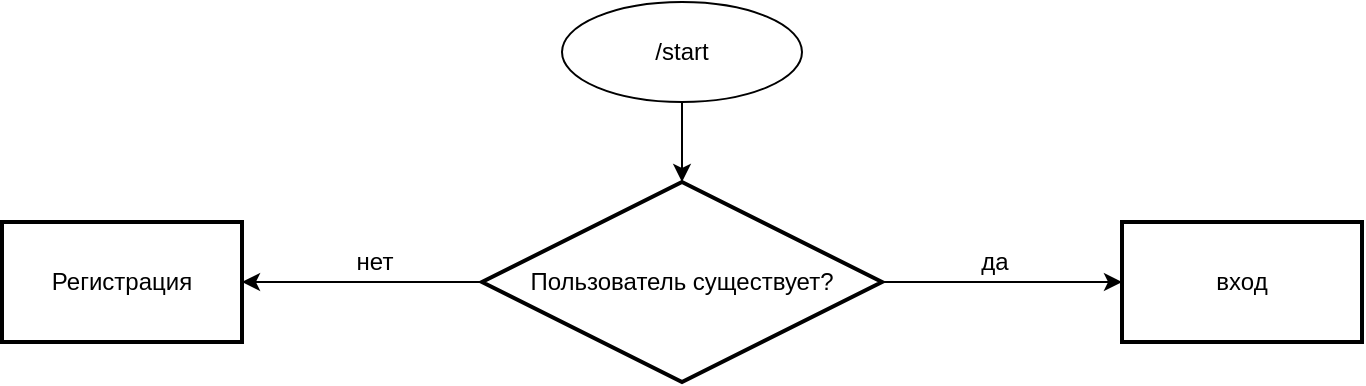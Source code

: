 <mxfile version="21.1.7" type="github">
  <diagram name="Страница 1" id="9_9qG0jCb3RKXHYtUwnJ">
    <mxGraphModel dx="1674" dy="764" grid="1" gridSize="10" guides="1" tooltips="1" connect="1" arrows="1" fold="1" page="1" pageScale="1" pageWidth="827" pageHeight="1169" math="0" shadow="0">
      <root>
        <mxCell id="0" />
        <mxCell id="1" parent="0" />
        <mxCell id="6GkrKODSUQzgFFRLCkmV-3" value="" style="edgeStyle=orthogonalEdgeStyle;rounded=0;orthogonalLoop=1;jettySize=auto;html=1;" edge="1" parent="1" source="6GkrKODSUQzgFFRLCkmV-1" target="6GkrKODSUQzgFFRLCkmV-2">
          <mxGeometry relative="1" as="geometry" />
        </mxCell>
        <mxCell id="6GkrKODSUQzgFFRLCkmV-1" value="/start" style="ellipse;whiteSpace=wrap;html=1;" vertex="1" parent="1">
          <mxGeometry x="344" y="30" width="120" height="50" as="geometry" />
        </mxCell>
        <mxCell id="6GkrKODSUQzgFFRLCkmV-5" value="" style="edgeStyle=orthogonalEdgeStyle;rounded=0;orthogonalLoop=1;jettySize=auto;html=1;" edge="1" parent="1" source="6GkrKODSUQzgFFRLCkmV-2" target="6GkrKODSUQzgFFRLCkmV-4">
          <mxGeometry relative="1" as="geometry" />
        </mxCell>
        <mxCell id="6GkrKODSUQzgFFRLCkmV-8" value="" style="edgeStyle=orthogonalEdgeStyle;rounded=0;orthogonalLoop=1;jettySize=auto;html=1;" edge="1" parent="1" source="6GkrKODSUQzgFFRLCkmV-2" target="6GkrKODSUQzgFFRLCkmV-7">
          <mxGeometry relative="1" as="geometry" />
        </mxCell>
        <mxCell id="6GkrKODSUQzgFFRLCkmV-2" value="Пользователь существует?" style="strokeWidth=2;html=1;shape=mxgraph.flowchart.decision;whiteSpace=wrap;" vertex="1" parent="1">
          <mxGeometry x="304" y="120" width="200" height="100" as="geometry" />
        </mxCell>
        <mxCell id="6GkrKODSUQzgFFRLCkmV-4" value="Регистрация" style="whiteSpace=wrap;html=1;strokeWidth=2;" vertex="1" parent="1">
          <mxGeometry x="64" y="140" width="120" height="60" as="geometry" />
        </mxCell>
        <mxCell id="6GkrKODSUQzgFFRLCkmV-6" value="нет" style="text;html=1;align=center;verticalAlign=middle;resizable=0;points=[];autosize=1;strokeColor=none;fillColor=none;" vertex="1" parent="1">
          <mxGeometry x="230" y="145" width="40" height="30" as="geometry" />
        </mxCell>
        <mxCell id="6GkrKODSUQzgFFRLCkmV-7" value="вход" style="whiteSpace=wrap;html=1;strokeWidth=2;" vertex="1" parent="1">
          <mxGeometry x="624" y="140" width="120" height="60" as="geometry" />
        </mxCell>
        <mxCell id="6GkrKODSUQzgFFRLCkmV-10" value="да" style="text;html=1;align=center;verticalAlign=middle;resizable=0;points=[];autosize=1;strokeColor=none;fillColor=none;" vertex="1" parent="1">
          <mxGeometry x="540" y="145" width="40" height="30" as="geometry" />
        </mxCell>
      </root>
    </mxGraphModel>
  </diagram>
</mxfile>
